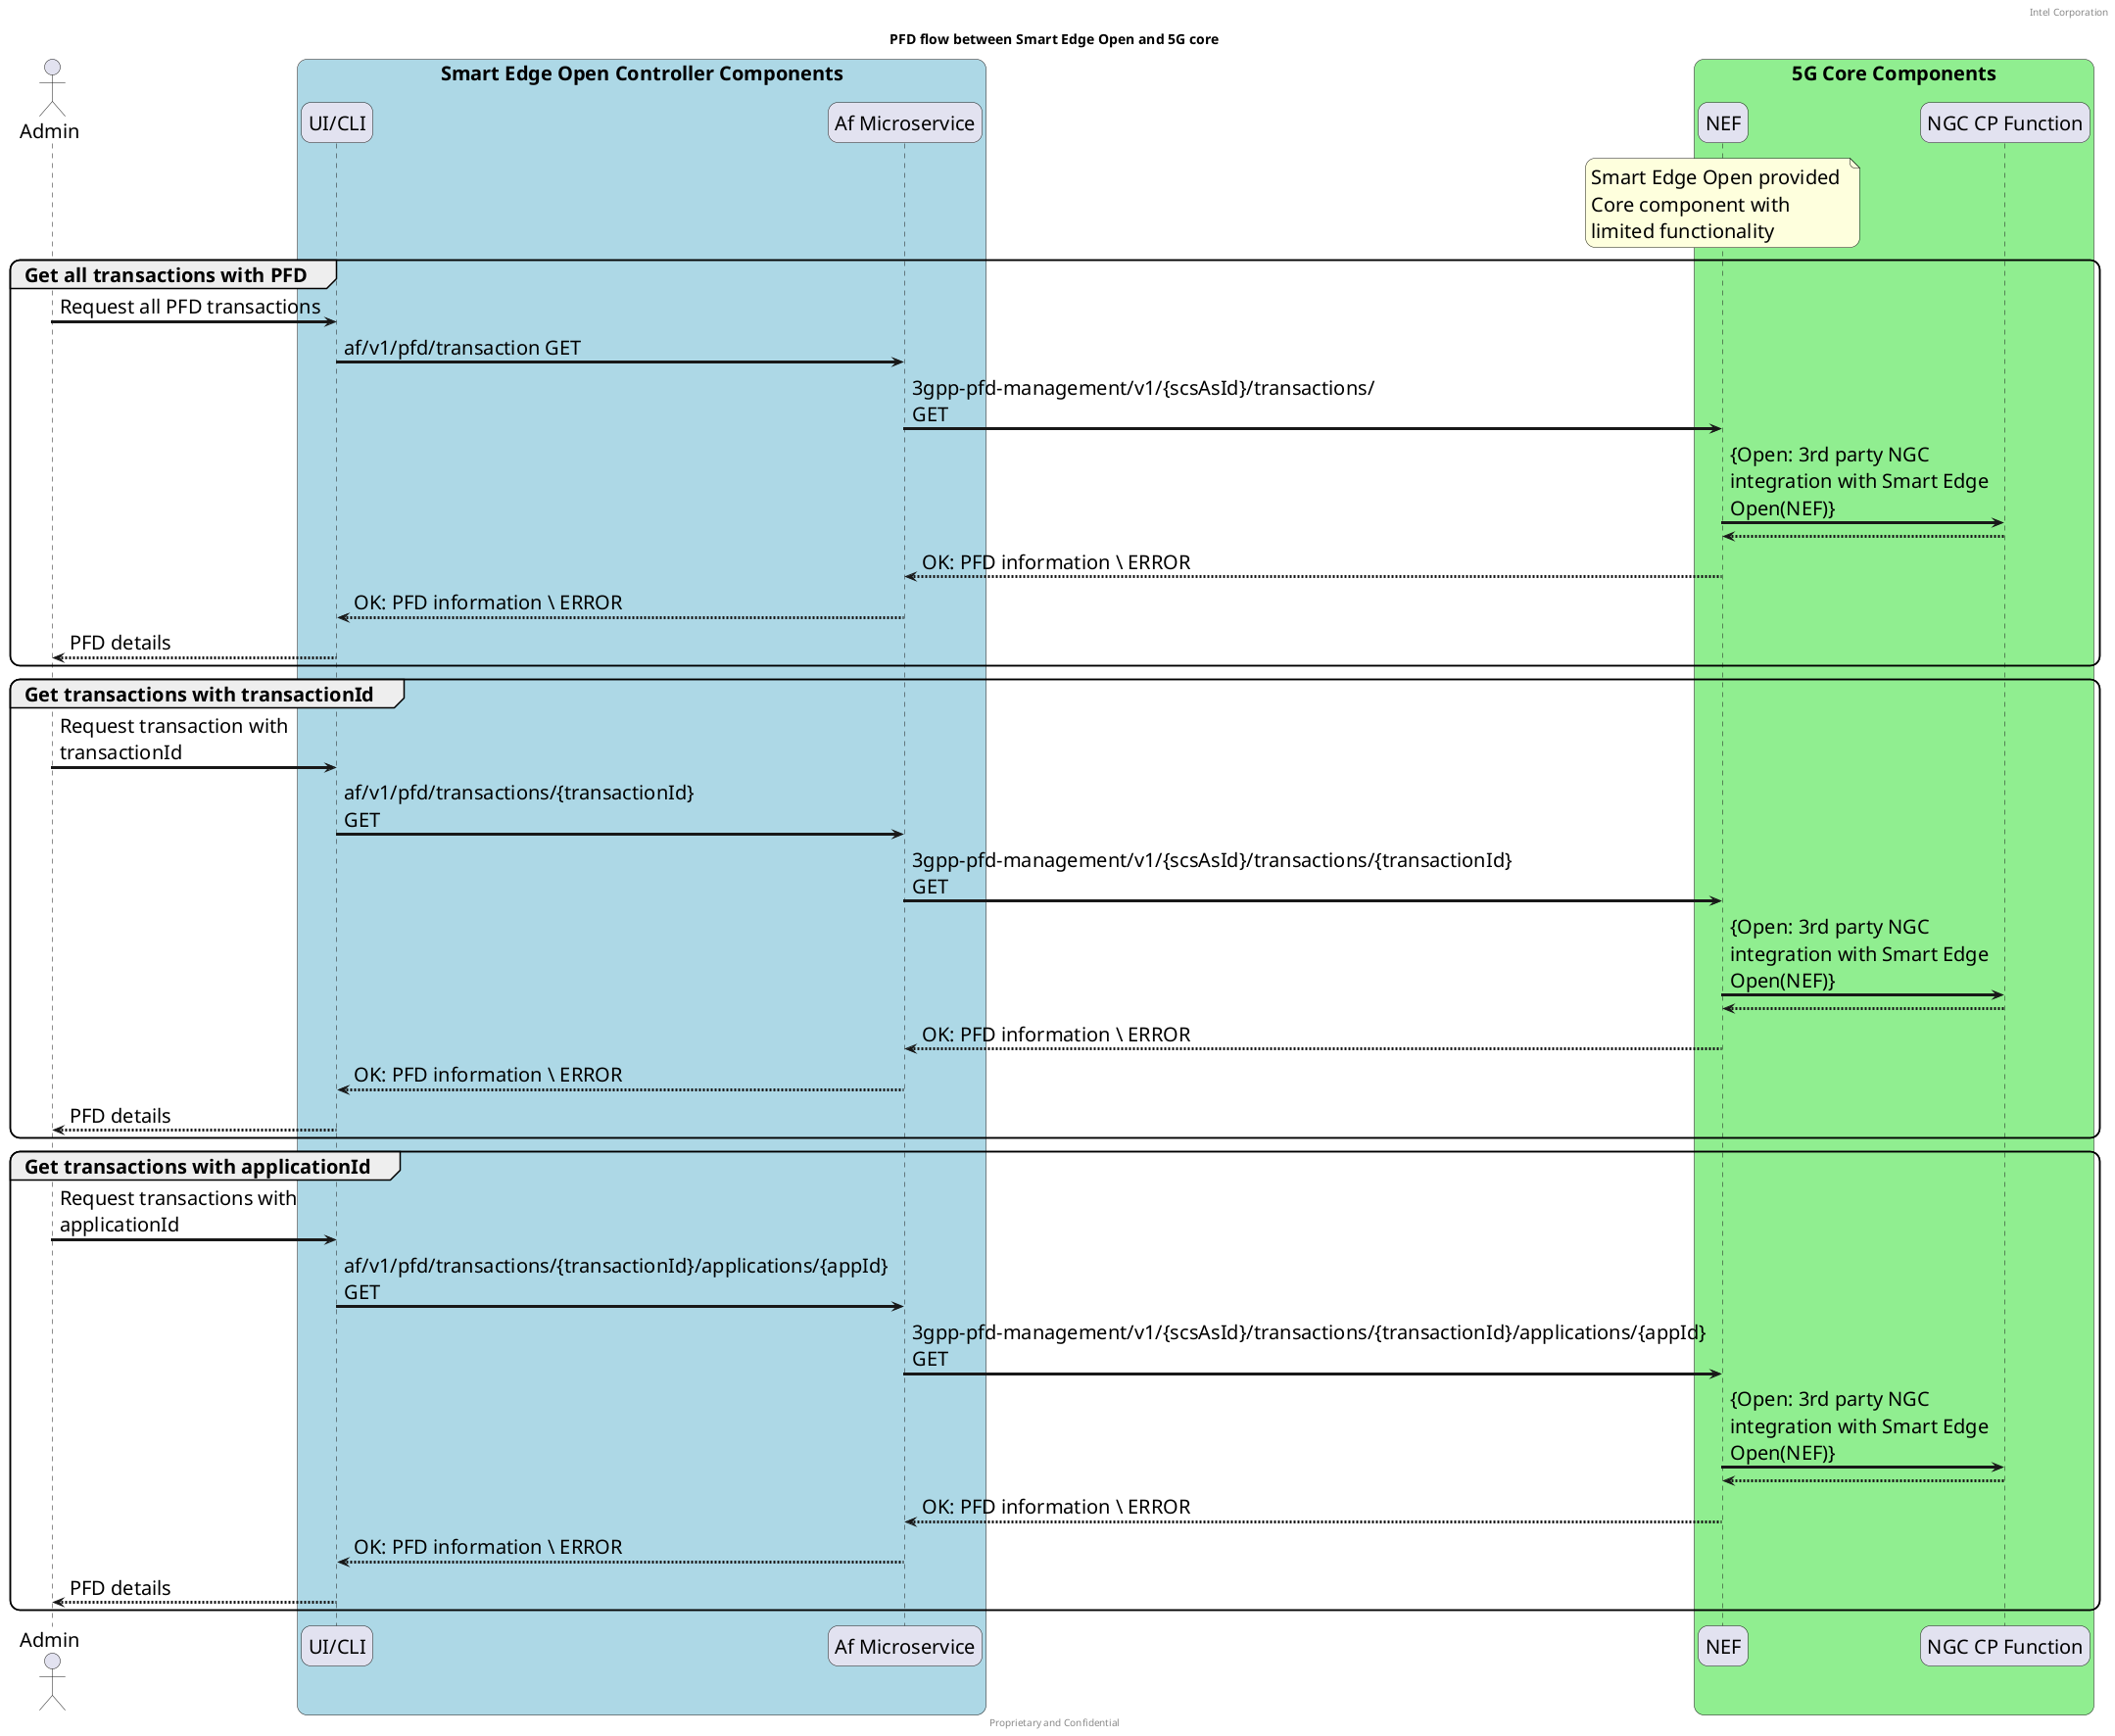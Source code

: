 @startuml
/' SPDX-License-Identifier: Apache-2.0
   Copyright (c) 2020 Intel Corporation
'/
skinparam monochrome false
skinparam roundcorner 20
skinparam defaultFontName "Intel Clear"
skinparam defaultFontSize 20
skinparam maxmessagesize 300
skinparam sequenceArrowThickness 3

header Intel Corporation
footer Proprietary and Confidential

title PFD flow between Smart Edge Open and 5G core


actor Admin as user
participant "UI/CLI" as UI 
participant "Af Microservice" as AF 
participant "NEF" as NEF
participant "NGC CP Function" as 5GC

box "Smart Edge Open Controller Components" #LightBlue
	participant UI
    participant AF
end box

box "5G Core Components" #LightGreen
	participant NEF
    note over NEF 
        Smart Edge Open provided 
        Core component with 
        limited functionality
    end note    
    participant 5GC
end box

group Get all transactions with PFD
    user -> UI : Request all PFD transactions 
    UI -> AF : af/v1/pfd/transaction GET
    AF -> NEF : 3gpp-pfd-management/v1/{scsAsId}/transactions/ GET
    NEF -> 5GC : {Open: 3rd party NGC integration with Smart Edge Open(NEF)}
    5GC --> NEF :
    
    NEF --> AF : OK: PFD information \ ERROR 
    AF --> UI : OK: PFD information \ ERROR 
    UI --> user : PFD details
end

group Get transactions with transactionId
    user -> UI : Request transaction with transactionId
    UI -> AF : af/v1/pfd/transactions/{transactionId} GET
    AF -> NEF : 3gpp-pfd-management/v1/{scsAsId}/transactions/{transactionId} GET
    NEF -> 5GC : {Open: 3rd party NGC integration with Smart Edge Open(NEF)}
    5GC --> NEF :
    
    NEF --> AF : OK: PFD information \ ERROR 
    AF --> UI : OK: PFD information \ ERROR 
    UI --> user : PFD details
end

group Get transactions with applicationId
    user -> UI : Request transactions with applicationId
    UI -> AF : af/v1/pfd/transactions/{transactionId}/applications/{appId} GET
    AF -> NEF : 3gpp-pfd-management/v1/{scsAsId}/transactions/{transactionId}/applications/{appId} GET
    NEF -> 5GC : {Open: 3rd party NGC integration with Smart Edge Open(NEF)}
    5GC --> NEF :

    NEF --> AF : OK: PFD information \ ERROR 
    AF --> UI : OK: PFD information \ ERROR 
    UI --> user : PFD details
end

@enduml